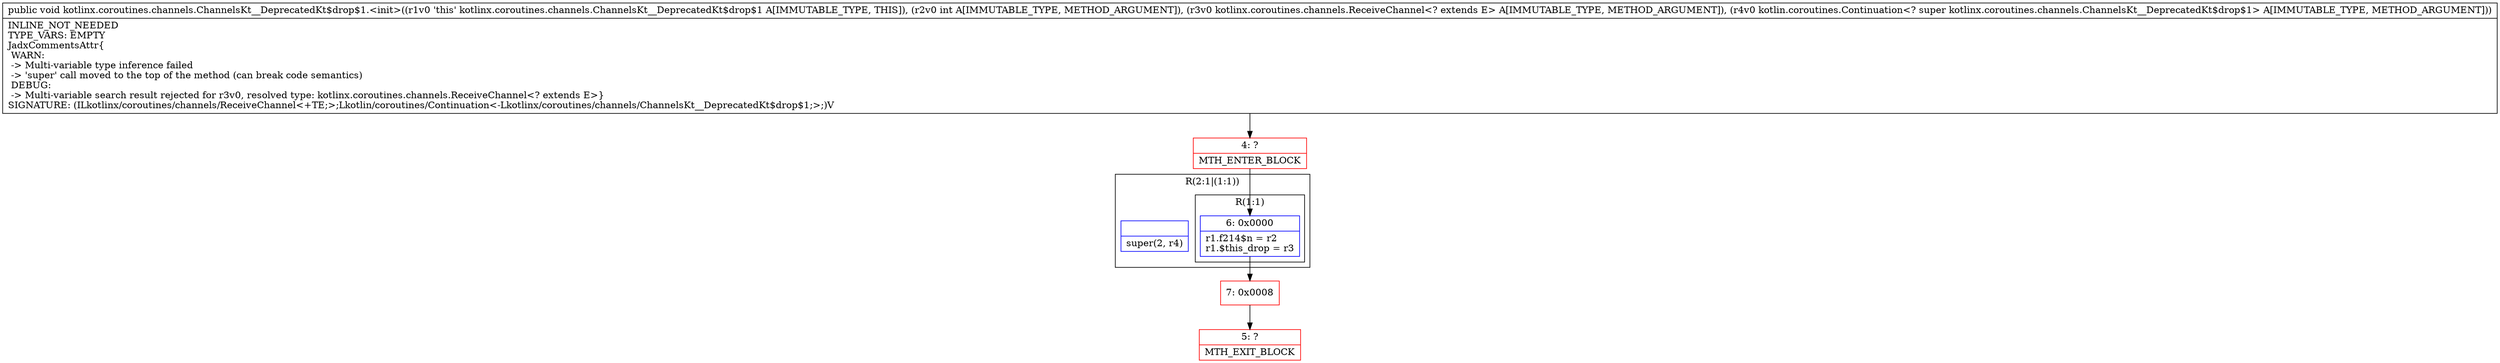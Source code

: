 digraph "CFG forkotlinx.coroutines.channels.ChannelsKt__DeprecatedKt$drop$1.\<init\>(ILkotlinx\/coroutines\/channels\/ReceiveChannel;Lkotlin\/coroutines\/Continuation;)V" {
subgraph cluster_Region_962430879 {
label = "R(2:1|(1:1))";
node [shape=record,color=blue];
Node_InsnContainer_1431061858 [shape=record,label="{|super(2, r4)\l}"];
subgraph cluster_Region_1304255837 {
label = "R(1:1)";
node [shape=record,color=blue];
Node_6 [shape=record,label="{6\:\ 0x0000|r1.f214$n = r2\lr1.$this_drop = r3\l}"];
}
}
Node_4 [shape=record,color=red,label="{4\:\ ?|MTH_ENTER_BLOCK\l}"];
Node_7 [shape=record,color=red,label="{7\:\ 0x0008}"];
Node_5 [shape=record,color=red,label="{5\:\ ?|MTH_EXIT_BLOCK\l}"];
MethodNode[shape=record,label="{public void kotlinx.coroutines.channels.ChannelsKt__DeprecatedKt$drop$1.\<init\>((r1v0 'this' kotlinx.coroutines.channels.ChannelsKt__DeprecatedKt$drop$1 A[IMMUTABLE_TYPE, THIS]), (r2v0 int A[IMMUTABLE_TYPE, METHOD_ARGUMENT]), (r3v0 kotlinx.coroutines.channels.ReceiveChannel\<? extends E\> A[IMMUTABLE_TYPE, METHOD_ARGUMENT]), (r4v0 kotlin.coroutines.Continuation\<? super kotlinx.coroutines.channels.ChannelsKt__DeprecatedKt$drop$1\> A[IMMUTABLE_TYPE, METHOD_ARGUMENT]))  | INLINE_NOT_NEEDED\lTYPE_VARS: EMPTY\lJadxCommentsAttr\{\l WARN: \l \-\> Multi\-variable type inference failed\l \-\> 'super' call moved to the top of the method (can break code semantics)\l DEBUG: \l \-\> Multi\-variable search result rejected for r3v0, resolved type: kotlinx.coroutines.channels.ReceiveChannel\<? extends E\>\}\lSIGNATURE: (ILkotlinx\/coroutines\/channels\/ReceiveChannel\<+TE;\>;Lkotlin\/coroutines\/Continuation\<\-Lkotlinx\/coroutines\/channels\/ChannelsKt__DeprecatedKt$drop$1;\>;)V\l}"];
MethodNode -> Node_4;Node_6 -> Node_7;
Node_4 -> Node_6;
Node_7 -> Node_5;
}


